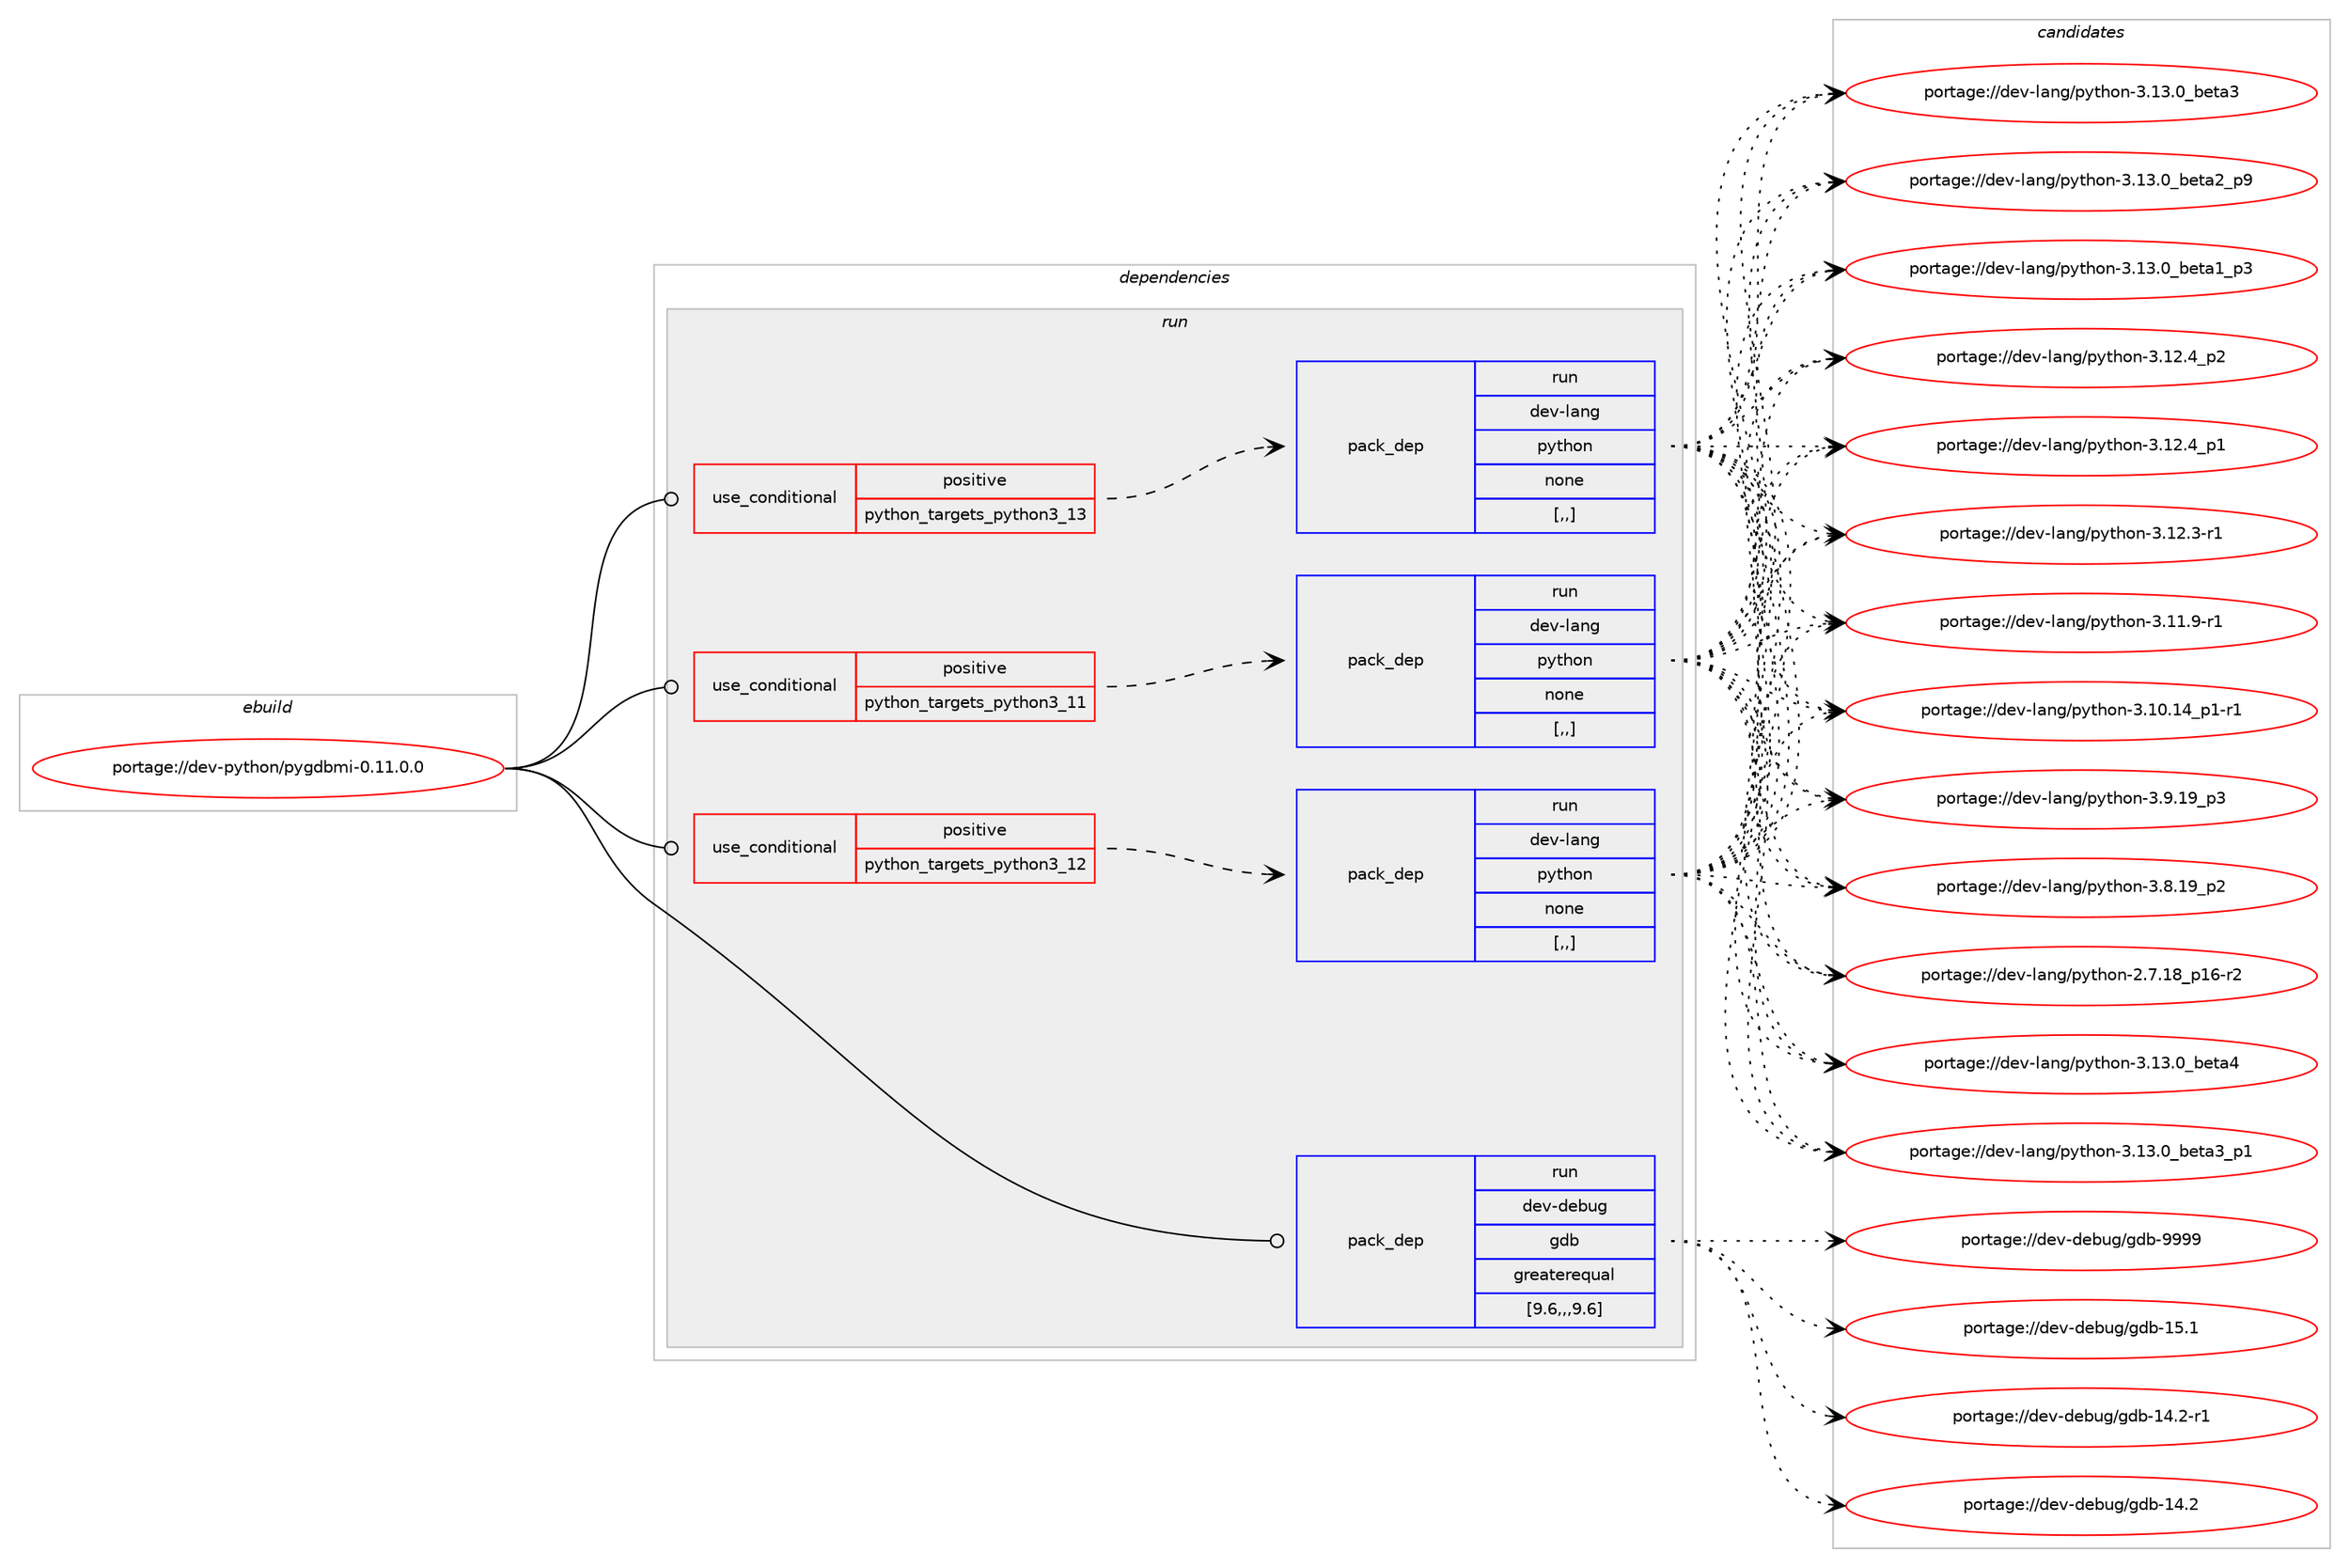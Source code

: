 digraph prolog {

# *************
# Graph options
# *************

newrank=true;
concentrate=true;
compound=true;
graph [rankdir=LR,fontname=Helvetica,fontsize=10,ranksep=1.5];#, ranksep=2.5, nodesep=0.2];
edge  [arrowhead=vee];
node  [fontname=Helvetica,fontsize=10];

# **********
# The ebuild
# **********

subgraph cluster_leftcol {
color=gray;
label=<<i>ebuild</i>>;
id [label="portage://dev-python/pygdbmi-0.11.0.0", color=red, width=4, href="../dev-python/pygdbmi-0.11.0.0.svg"];
}

# ****************
# The dependencies
# ****************

subgraph cluster_midcol {
color=gray;
label=<<i>dependencies</i>>;
subgraph cluster_compile {
fillcolor="#eeeeee";
style=filled;
label=<<i>compile</i>>;
}
subgraph cluster_compileandrun {
fillcolor="#eeeeee";
style=filled;
label=<<i>compile and run</i>>;
}
subgraph cluster_run {
fillcolor="#eeeeee";
style=filled;
label=<<i>run</i>>;
subgraph cond36986 {
dependency156870 [label=<<TABLE BORDER="0" CELLBORDER="1" CELLSPACING="0" CELLPADDING="4"><TR><TD ROWSPAN="3" CELLPADDING="10">use_conditional</TD></TR><TR><TD>positive</TD></TR><TR><TD>python_targets_python3_11</TD></TR></TABLE>>, shape=none, color=red];
subgraph pack118633 {
dependency156871 [label=<<TABLE BORDER="0" CELLBORDER="1" CELLSPACING="0" CELLPADDING="4" WIDTH="220"><TR><TD ROWSPAN="6" CELLPADDING="30">pack_dep</TD></TR><TR><TD WIDTH="110">run</TD></TR><TR><TD>dev-lang</TD></TR><TR><TD>python</TD></TR><TR><TD>none</TD></TR><TR><TD>[,,]</TD></TR></TABLE>>, shape=none, color=blue];
}
dependency156870:e -> dependency156871:w [weight=20,style="dashed",arrowhead="vee"];
}
id:e -> dependency156870:w [weight=20,style="solid",arrowhead="odot"];
subgraph cond36987 {
dependency156872 [label=<<TABLE BORDER="0" CELLBORDER="1" CELLSPACING="0" CELLPADDING="4"><TR><TD ROWSPAN="3" CELLPADDING="10">use_conditional</TD></TR><TR><TD>positive</TD></TR><TR><TD>python_targets_python3_12</TD></TR></TABLE>>, shape=none, color=red];
subgraph pack118634 {
dependency156873 [label=<<TABLE BORDER="0" CELLBORDER="1" CELLSPACING="0" CELLPADDING="4" WIDTH="220"><TR><TD ROWSPAN="6" CELLPADDING="30">pack_dep</TD></TR><TR><TD WIDTH="110">run</TD></TR><TR><TD>dev-lang</TD></TR><TR><TD>python</TD></TR><TR><TD>none</TD></TR><TR><TD>[,,]</TD></TR></TABLE>>, shape=none, color=blue];
}
dependency156872:e -> dependency156873:w [weight=20,style="dashed",arrowhead="vee"];
}
id:e -> dependency156872:w [weight=20,style="solid",arrowhead="odot"];
subgraph cond36988 {
dependency156874 [label=<<TABLE BORDER="0" CELLBORDER="1" CELLSPACING="0" CELLPADDING="4"><TR><TD ROWSPAN="3" CELLPADDING="10">use_conditional</TD></TR><TR><TD>positive</TD></TR><TR><TD>python_targets_python3_13</TD></TR></TABLE>>, shape=none, color=red];
subgraph pack118635 {
dependency156875 [label=<<TABLE BORDER="0" CELLBORDER="1" CELLSPACING="0" CELLPADDING="4" WIDTH="220"><TR><TD ROWSPAN="6" CELLPADDING="30">pack_dep</TD></TR><TR><TD WIDTH="110">run</TD></TR><TR><TD>dev-lang</TD></TR><TR><TD>python</TD></TR><TR><TD>none</TD></TR><TR><TD>[,,]</TD></TR></TABLE>>, shape=none, color=blue];
}
dependency156874:e -> dependency156875:w [weight=20,style="dashed",arrowhead="vee"];
}
id:e -> dependency156874:w [weight=20,style="solid",arrowhead="odot"];
subgraph pack118636 {
dependency156876 [label=<<TABLE BORDER="0" CELLBORDER="1" CELLSPACING="0" CELLPADDING="4" WIDTH="220"><TR><TD ROWSPAN="6" CELLPADDING="30">pack_dep</TD></TR><TR><TD WIDTH="110">run</TD></TR><TR><TD>dev-debug</TD></TR><TR><TD>gdb</TD></TR><TR><TD>greaterequal</TD></TR><TR><TD>[9.6,,,9.6]</TD></TR></TABLE>>, shape=none, color=blue];
}
id:e -> dependency156876:w [weight=20,style="solid",arrowhead="odot"];
}
}

# **************
# The candidates
# **************

subgraph cluster_choices {
rank=same;
color=gray;
label=<<i>candidates</i>>;

subgraph choice118633 {
color=black;
nodesep=1;
choice1001011184510897110103471121211161041111104551464951464895981011169752 [label="portage://dev-lang/python-3.13.0_beta4", color=red, width=4,href="../dev-lang/python-3.13.0_beta4.svg"];
choice10010111845108971101034711212111610411111045514649514648959810111697519511249 [label="portage://dev-lang/python-3.13.0_beta3_p1", color=red, width=4,href="../dev-lang/python-3.13.0_beta3_p1.svg"];
choice1001011184510897110103471121211161041111104551464951464895981011169751 [label="portage://dev-lang/python-3.13.0_beta3", color=red, width=4,href="../dev-lang/python-3.13.0_beta3.svg"];
choice10010111845108971101034711212111610411111045514649514648959810111697509511257 [label="portage://dev-lang/python-3.13.0_beta2_p9", color=red, width=4,href="../dev-lang/python-3.13.0_beta2_p9.svg"];
choice10010111845108971101034711212111610411111045514649514648959810111697499511251 [label="portage://dev-lang/python-3.13.0_beta1_p3", color=red, width=4,href="../dev-lang/python-3.13.0_beta1_p3.svg"];
choice100101118451089711010347112121116104111110455146495046529511250 [label="portage://dev-lang/python-3.12.4_p2", color=red, width=4,href="../dev-lang/python-3.12.4_p2.svg"];
choice100101118451089711010347112121116104111110455146495046529511249 [label="portage://dev-lang/python-3.12.4_p1", color=red, width=4,href="../dev-lang/python-3.12.4_p1.svg"];
choice100101118451089711010347112121116104111110455146495046514511449 [label="portage://dev-lang/python-3.12.3-r1", color=red, width=4,href="../dev-lang/python-3.12.3-r1.svg"];
choice100101118451089711010347112121116104111110455146494946574511449 [label="portage://dev-lang/python-3.11.9-r1", color=red, width=4,href="../dev-lang/python-3.11.9-r1.svg"];
choice100101118451089711010347112121116104111110455146494846495295112494511449 [label="portage://dev-lang/python-3.10.14_p1-r1", color=red, width=4,href="../dev-lang/python-3.10.14_p1-r1.svg"];
choice100101118451089711010347112121116104111110455146574649579511251 [label="portage://dev-lang/python-3.9.19_p3", color=red, width=4,href="../dev-lang/python-3.9.19_p3.svg"];
choice100101118451089711010347112121116104111110455146564649579511250 [label="portage://dev-lang/python-3.8.19_p2", color=red, width=4,href="../dev-lang/python-3.8.19_p2.svg"];
choice100101118451089711010347112121116104111110455046554649569511249544511450 [label="portage://dev-lang/python-2.7.18_p16-r2", color=red, width=4,href="../dev-lang/python-2.7.18_p16-r2.svg"];
dependency156871:e -> choice1001011184510897110103471121211161041111104551464951464895981011169752:w [style=dotted,weight="100"];
dependency156871:e -> choice10010111845108971101034711212111610411111045514649514648959810111697519511249:w [style=dotted,weight="100"];
dependency156871:e -> choice1001011184510897110103471121211161041111104551464951464895981011169751:w [style=dotted,weight="100"];
dependency156871:e -> choice10010111845108971101034711212111610411111045514649514648959810111697509511257:w [style=dotted,weight="100"];
dependency156871:e -> choice10010111845108971101034711212111610411111045514649514648959810111697499511251:w [style=dotted,weight="100"];
dependency156871:e -> choice100101118451089711010347112121116104111110455146495046529511250:w [style=dotted,weight="100"];
dependency156871:e -> choice100101118451089711010347112121116104111110455146495046529511249:w [style=dotted,weight="100"];
dependency156871:e -> choice100101118451089711010347112121116104111110455146495046514511449:w [style=dotted,weight="100"];
dependency156871:e -> choice100101118451089711010347112121116104111110455146494946574511449:w [style=dotted,weight="100"];
dependency156871:e -> choice100101118451089711010347112121116104111110455146494846495295112494511449:w [style=dotted,weight="100"];
dependency156871:e -> choice100101118451089711010347112121116104111110455146574649579511251:w [style=dotted,weight="100"];
dependency156871:e -> choice100101118451089711010347112121116104111110455146564649579511250:w [style=dotted,weight="100"];
dependency156871:e -> choice100101118451089711010347112121116104111110455046554649569511249544511450:w [style=dotted,weight="100"];
}
subgraph choice118634 {
color=black;
nodesep=1;
choice1001011184510897110103471121211161041111104551464951464895981011169752 [label="portage://dev-lang/python-3.13.0_beta4", color=red, width=4,href="../dev-lang/python-3.13.0_beta4.svg"];
choice10010111845108971101034711212111610411111045514649514648959810111697519511249 [label="portage://dev-lang/python-3.13.0_beta3_p1", color=red, width=4,href="../dev-lang/python-3.13.0_beta3_p1.svg"];
choice1001011184510897110103471121211161041111104551464951464895981011169751 [label="portage://dev-lang/python-3.13.0_beta3", color=red, width=4,href="../dev-lang/python-3.13.0_beta3.svg"];
choice10010111845108971101034711212111610411111045514649514648959810111697509511257 [label="portage://dev-lang/python-3.13.0_beta2_p9", color=red, width=4,href="../dev-lang/python-3.13.0_beta2_p9.svg"];
choice10010111845108971101034711212111610411111045514649514648959810111697499511251 [label="portage://dev-lang/python-3.13.0_beta1_p3", color=red, width=4,href="../dev-lang/python-3.13.0_beta1_p3.svg"];
choice100101118451089711010347112121116104111110455146495046529511250 [label="portage://dev-lang/python-3.12.4_p2", color=red, width=4,href="../dev-lang/python-3.12.4_p2.svg"];
choice100101118451089711010347112121116104111110455146495046529511249 [label="portage://dev-lang/python-3.12.4_p1", color=red, width=4,href="../dev-lang/python-3.12.4_p1.svg"];
choice100101118451089711010347112121116104111110455146495046514511449 [label="portage://dev-lang/python-3.12.3-r1", color=red, width=4,href="../dev-lang/python-3.12.3-r1.svg"];
choice100101118451089711010347112121116104111110455146494946574511449 [label="portage://dev-lang/python-3.11.9-r1", color=red, width=4,href="../dev-lang/python-3.11.9-r1.svg"];
choice100101118451089711010347112121116104111110455146494846495295112494511449 [label="portage://dev-lang/python-3.10.14_p1-r1", color=red, width=4,href="../dev-lang/python-3.10.14_p1-r1.svg"];
choice100101118451089711010347112121116104111110455146574649579511251 [label="portage://dev-lang/python-3.9.19_p3", color=red, width=4,href="../dev-lang/python-3.9.19_p3.svg"];
choice100101118451089711010347112121116104111110455146564649579511250 [label="portage://dev-lang/python-3.8.19_p2", color=red, width=4,href="../dev-lang/python-3.8.19_p2.svg"];
choice100101118451089711010347112121116104111110455046554649569511249544511450 [label="portage://dev-lang/python-2.7.18_p16-r2", color=red, width=4,href="../dev-lang/python-2.7.18_p16-r2.svg"];
dependency156873:e -> choice1001011184510897110103471121211161041111104551464951464895981011169752:w [style=dotted,weight="100"];
dependency156873:e -> choice10010111845108971101034711212111610411111045514649514648959810111697519511249:w [style=dotted,weight="100"];
dependency156873:e -> choice1001011184510897110103471121211161041111104551464951464895981011169751:w [style=dotted,weight="100"];
dependency156873:e -> choice10010111845108971101034711212111610411111045514649514648959810111697509511257:w [style=dotted,weight="100"];
dependency156873:e -> choice10010111845108971101034711212111610411111045514649514648959810111697499511251:w [style=dotted,weight="100"];
dependency156873:e -> choice100101118451089711010347112121116104111110455146495046529511250:w [style=dotted,weight="100"];
dependency156873:e -> choice100101118451089711010347112121116104111110455146495046529511249:w [style=dotted,weight="100"];
dependency156873:e -> choice100101118451089711010347112121116104111110455146495046514511449:w [style=dotted,weight="100"];
dependency156873:e -> choice100101118451089711010347112121116104111110455146494946574511449:w [style=dotted,weight="100"];
dependency156873:e -> choice100101118451089711010347112121116104111110455146494846495295112494511449:w [style=dotted,weight="100"];
dependency156873:e -> choice100101118451089711010347112121116104111110455146574649579511251:w [style=dotted,weight="100"];
dependency156873:e -> choice100101118451089711010347112121116104111110455146564649579511250:w [style=dotted,weight="100"];
dependency156873:e -> choice100101118451089711010347112121116104111110455046554649569511249544511450:w [style=dotted,weight="100"];
}
subgraph choice118635 {
color=black;
nodesep=1;
choice1001011184510897110103471121211161041111104551464951464895981011169752 [label="portage://dev-lang/python-3.13.0_beta4", color=red, width=4,href="../dev-lang/python-3.13.0_beta4.svg"];
choice10010111845108971101034711212111610411111045514649514648959810111697519511249 [label="portage://dev-lang/python-3.13.0_beta3_p1", color=red, width=4,href="../dev-lang/python-3.13.0_beta3_p1.svg"];
choice1001011184510897110103471121211161041111104551464951464895981011169751 [label="portage://dev-lang/python-3.13.0_beta3", color=red, width=4,href="../dev-lang/python-3.13.0_beta3.svg"];
choice10010111845108971101034711212111610411111045514649514648959810111697509511257 [label="portage://dev-lang/python-3.13.0_beta2_p9", color=red, width=4,href="../dev-lang/python-3.13.0_beta2_p9.svg"];
choice10010111845108971101034711212111610411111045514649514648959810111697499511251 [label="portage://dev-lang/python-3.13.0_beta1_p3", color=red, width=4,href="../dev-lang/python-3.13.0_beta1_p3.svg"];
choice100101118451089711010347112121116104111110455146495046529511250 [label="portage://dev-lang/python-3.12.4_p2", color=red, width=4,href="../dev-lang/python-3.12.4_p2.svg"];
choice100101118451089711010347112121116104111110455146495046529511249 [label="portage://dev-lang/python-3.12.4_p1", color=red, width=4,href="../dev-lang/python-3.12.4_p1.svg"];
choice100101118451089711010347112121116104111110455146495046514511449 [label="portage://dev-lang/python-3.12.3-r1", color=red, width=4,href="../dev-lang/python-3.12.3-r1.svg"];
choice100101118451089711010347112121116104111110455146494946574511449 [label="portage://dev-lang/python-3.11.9-r1", color=red, width=4,href="../dev-lang/python-3.11.9-r1.svg"];
choice100101118451089711010347112121116104111110455146494846495295112494511449 [label="portage://dev-lang/python-3.10.14_p1-r1", color=red, width=4,href="../dev-lang/python-3.10.14_p1-r1.svg"];
choice100101118451089711010347112121116104111110455146574649579511251 [label="portage://dev-lang/python-3.9.19_p3", color=red, width=4,href="../dev-lang/python-3.9.19_p3.svg"];
choice100101118451089711010347112121116104111110455146564649579511250 [label="portage://dev-lang/python-3.8.19_p2", color=red, width=4,href="../dev-lang/python-3.8.19_p2.svg"];
choice100101118451089711010347112121116104111110455046554649569511249544511450 [label="portage://dev-lang/python-2.7.18_p16-r2", color=red, width=4,href="../dev-lang/python-2.7.18_p16-r2.svg"];
dependency156875:e -> choice1001011184510897110103471121211161041111104551464951464895981011169752:w [style=dotted,weight="100"];
dependency156875:e -> choice10010111845108971101034711212111610411111045514649514648959810111697519511249:w [style=dotted,weight="100"];
dependency156875:e -> choice1001011184510897110103471121211161041111104551464951464895981011169751:w [style=dotted,weight="100"];
dependency156875:e -> choice10010111845108971101034711212111610411111045514649514648959810111697509511257:w [style=dotted,weight="100"];
dependency156875:e -> choice10010111845108971101034711212111610411111045514649514648959810111697499511251:w [style=dotted,weight="100"];
dependency156875:e -> choice100101118451089711010347112121116104111110455146495046529511250:w [style=dotted,weight="100"];
dependency156875:e -> choice100101118451089711010347112121116104111110455146495046529511249:w [style=dotted,weight="100"];
dependency156875:e -> choice100101118451089711010347112121116104111110455146495046514511449:w [style=dotted,weight="100"];
dependency156875:e -> choice100101118451089711010347112121116104111110455146494946574511449:w [style=dotted,weight="100"];
dependency156875:e -> choice100101118451089711010347112121116104111110455146494846495295112494511449:w [style=dotted,weight="100"];
dependency156875:e -> choice100101118451089711010347112121116104111110455146574649579511251:w [style=dotted,weight="100"];
dependency156875:e -> choice100101118451089711010347112121116104111110455146564649579511250:w [style=dotted,weight="100"];
dependency156875:e -> choice100101118451089711010347112121116104111110455046554649569511249544511450:w [style=dotted,weight="100"];
}
subgraph choice118636 {
color=black;
nodesep=1;
choice100101118451001019811710347103100984557575757 [label="portage://dev-debug/gdb-9999", color=red, width=4,href="../dev-debug/gdb-9999.svg"];
choice100101118451001019811710347103100984549534649 [label="portage://dev-debug/gdb-15.1", color=red, width=4,href="../dev-debug/gdb-15.1.svg"];
choice1001011184510010198117103471031009845495246504511449 [label="portage://dev-debug/gdb-14.2-r1", color=red, width=4,href="../dev-debug/gdb-14.2-r1.svg"];
choice100101118451001019811710347103100984549524650 [label="portage://dev-debug/gdb-14.2", color=red, width=4,href="../dev-debug/gdb-14.2.svg"];
dependency156876:e -> choice100101118451001019811710347103100984557575757:w [style=dotted,weight="100"];
dependency156876:e -> choice100101118451001019811710347103100984549534649:w [style=dotted,weight="100"];
dependency156876:e -> choice1001011184510010198117103471031009845495246504511449:w [style=dotted,weight="100"];
dependency156876:e -> choice100101118451001019811710347103100984549524650:w [style=dotted,weight="100"];
}
}

}
